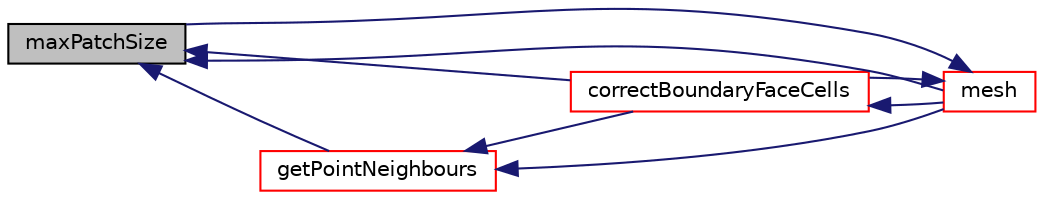 digraph "maxPatchSize"
{
  bgcolor="transparent";
  edge [fontname="Helvetica",fontsize="10",labelfontname="Helvetica",labelfontsize="10"];
  node [fontname="Helvetica",fontsize="10",shape=record];
  rankdir="LR";
  Node1 [label="maxPatchSize",height=0.2,width=0.4,color="black", fillcolor="grey75", style="filled", fontcolor="black"];
  Node1 -> Node2 [dir="back",color="midnightblue",fontsize="10",style="solid",fontname="Helvetica"];
  Node2 [label="correctBoundaryFaceCells",height=0.2,width=0.4,color="red",URL="$a00203.html#a5198bdca2e34eb1b084a525b90740576",tooltip="Correct all cells connected to boundary (via face). Sets values in. "];
  Node2 -> Node3 [dir="back",color="midnightblue",fontsize="10",style="solid",fontname="Helvetica"];
  Node3 [label="mesh",height=0.2,width=0.4,color="red",URL="$a00203.html#aa51573bc757d5d5bb058db0464886447",tooltip="Access mesh. "];
  Node3 -> Node2 [dir="back",color="midnightblue",fontsize="10",style="solid",fontname="Helvetica"];
  Node3 -> Node1 [dir="back",color="midnightblue",fontsize="10",style="solid",fontname="Helvetica"];
  Node1 -> Node4 [dir="back",color="midnightblue",fontsize="10",style="solid",fontname="Helvetica"];
  Node4 [label="getPointNeighbours",height=0.2,width=0.4,color="red",URL="$a00203.html#a34c407a47f7549bfcb0cbe49f85f55d2",tooltip="Get faces sharing point with face on patch. "];
  Node4 -> Node2 [dir="back",color="midnightblue",fontsize="10",style="solid",fontname="Helvetica"];
  Node4 -> Node3 [dir="back",color="midnightblue",fontsize="10",style="solid",fontname="Helvetica"];
  Node1 -> Node3 [dir="back",color="midnightblue",fontsize="10",style="solid",fontname="Helvetica"];
}
